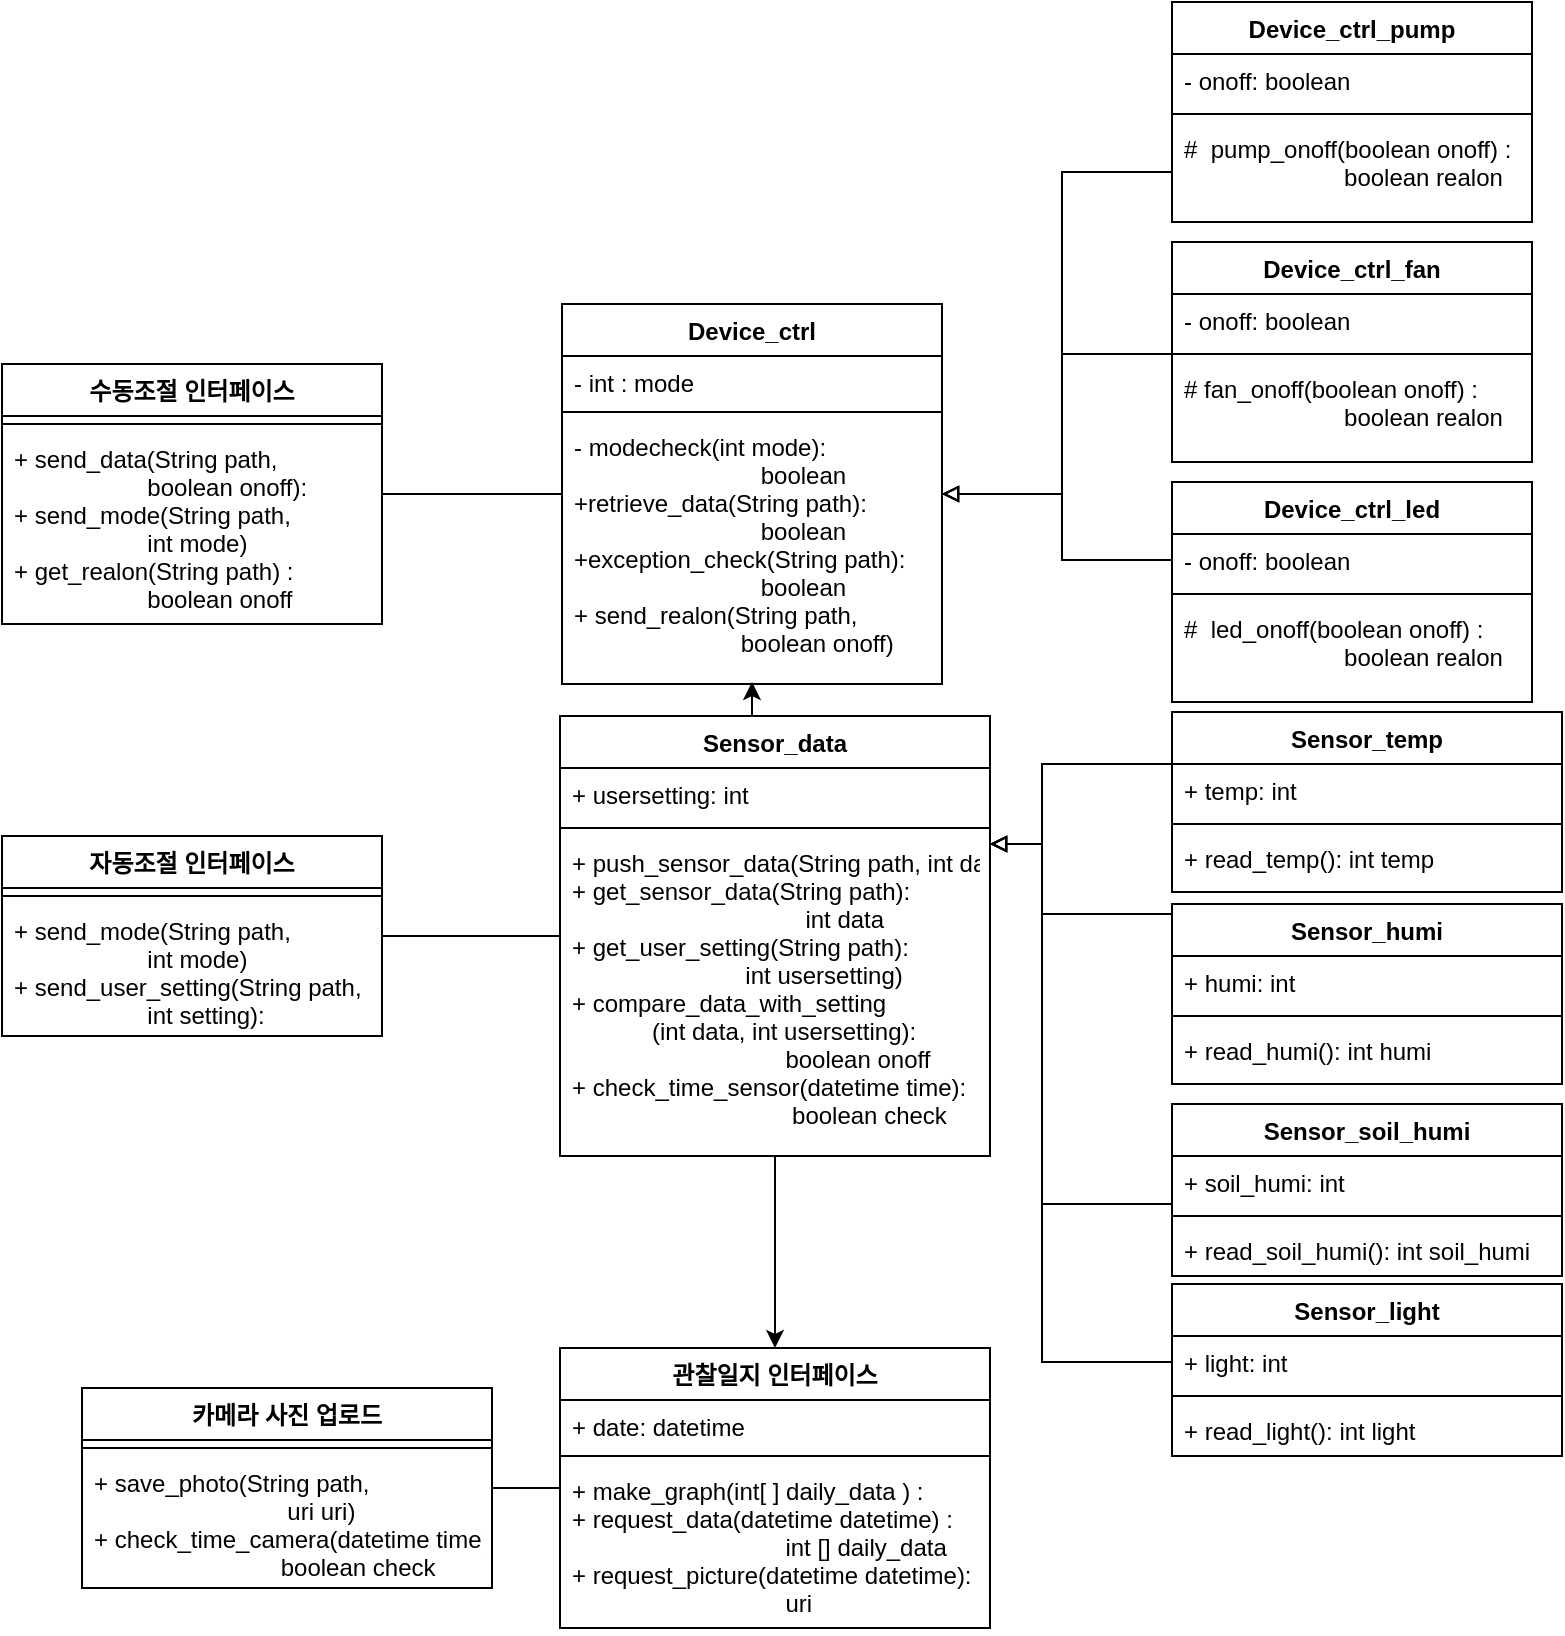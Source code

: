 <mxfile version="20.5.3" type="github">
  <diagram id="1XaObp9uDBfdOyjk7Z0H" name="페이지-1">
    <mxGraphModel dx="1725" dy="1650" grid="1" gridSize="10" guides="1" tooltips="1" connect="1" arrows="1" fold="1" page="1" pageScale="1" pageWidth="827" pageHeight="1169" math="0" shadow="0">
      <root>
        <mxCell id="0" />
        <mxCell id="1" parent="0" />
        <mxCell id="I86NcKJimPg6Q7xcF8Yh-32" style="edgeStyle=orthogonalEdgeStyle;rounded=0;orthogonalLoop=1;jettySize=auto;html=1;exitX=0.5;exitY=0;exitDx=0;exitDy=0;entryX=0.5;entryY=1;entryDx=0;entryDy=0;endArrow=classic;endFill=1;" parent="1" edge="1">
          <mxGeometry relative="1" as="geometry">
            <mxPoint x="-425" y="313" as="sourcePoint" />
            <mxPoint x="-425" y="279" as="targetPoint" />
          </mxGeometry>
        </mxCell>
        <mxCell id="k-zhsy2dJpIwOM4Q3zPo-12" value="관찰일지 인터페이스" style="swimlane;fontStyle=1;align=center;verticalAlign=top;childLayout=stackLayout;horizontal=1;startSize=26;horizontalStack=0;resizeParent=1;resizeParentMax=0;resizeLast=0;collapsible=1;marginBottom=0;" parent="1" vertex="1">
          <mxGeometry x="-521" y="612" width="215" height="140" as="geometry" />
        </mxCell>
        <mxCell id="k-zhsy2dJpIwOM4Q3zPo-13" value="+ date: datetime&#xa;" style="text;strokeColor=none;fillColor=none;align=left;verticalAlign=top;spacingLeft=4;spacingRight=4;overflow=hidden;rotatable=0;points=[[0,0.5],[1,0.5]];portConstraint=eastwest;" parent="k-zhsy2dJpIwOM4Q3zPo-12" vertex="1">
          <mxGeometry y="26" width="215" height="24" as="geometry" />
        </mxCell>
        <mxCell id="k-zhsy2dJpIwOM4Q3zPo-14" value="" style="line;strokeWidth=1;fillColor=none;align=left;verticalAlign=middle;spacingTop=-1;spacingLeft=3;spacingRight=3;rotatable=0;labelPosition=right;points=[];portConstraint=eastwest;strokeColor=inherit;" parent="k-zhsy2dJpIwOM4Q3zPo-12" vertex="1">
          <mxGeometry y="50" width="215" height="8" as="geometry" />
        </mxCell>
        <mxCell id="k-zhsy2dJpIwOM4Q3zPo-15" value="+ make_graph(int[ ] daily_data ) :&#xa;+ request_data(datetime datetime) : &#xa;                                int [] daily_data&#xa;+ request_picture(datetime datetime):&#xa;                                uri" style="text;strokeColor=none;fillColor=none;align=left;verticalAlign=top;spacingLeft=4;spacingRight=4;overflow=hidden;rotatable=0;points=[[0,0.5],[1,0.5]];portConstraint=eastwest;" parent="k-zhsy2dJpIwOM4Q3zPo-12" vertex="1">
          <mxGeometry y="58" width="215" height="82" as="geometry" />
        </mxCell>
        <mxCell id="4LXqGNSN8FMaUc9a0r_w-8" style="edgeStyle=orthogonalEdgeStyle;rounded=0;orthogonalLoop=1;jettySize=auto;html=1;exitX=0;exitY=0.25;exitDx=0;exitDy=0;endArrow=block;endFill=0;" parent="1" target="COGvVzHrgGLiA8UMYfeR-40" edge="1">
          <mxGeometry relative="1" as="geometry">
            <mxPoint x="-215" y="395" as="sourcePoint" />
            <mxPoint x="-345" y="423.0" as="targetPoint" />
            <Array as="points">
              <mxPoint x="-280" y="395" />
              <mxPoint x="-280" y="360" />
            </Array>
          </mxGeometry>
        </mxCell>
        <mxCell id="COGvVzHrgGLiA8UMYfeR-3" value="수동조절 인터페이스" style="swimlane;fontStyle=1;align=center;verticalAlign=top;childLayout=stackLayout;horizontal=1;startSize=26;horizontalStack=0;resizeParent=1;resizeParentMax=0;resizeLast=0;collapsible=1;marginBottom=0;" parent="1" vertex="1">
          <mxGeometry x="-800" y="120" width="190" height="130" as="geometry" />
        </mxCell>
        <mxCell id="COGvVzHrgGLiA8UMYfeR-5" value="" style="line;strokeWidth=1;fillColor=none;align=left;verticalAlign=middle;spacingTop=-1;spacingLeft=3;spacingRight=3;rotatable=0;labelPosition=right;points=[];portConstraint=eastwest;strokeColor=inherit;" parent="COGvVzHrgGLiA8UMYfeR-3" vertex="1">
          <mxGeometry y="26" width="190" height="8" as="geometry" />
        </mxCell>
        <mxCell id="COGvVzHrgGLiA8UMYfeR-6" value="+ send_data(String path, &#xa;                    boolean onoff):&#xa;+ send_mode(String path,&#xa;                    int mode)&#xa;+ get_realon(String path) :&#xa;                    boolean onoff" style="text;strokeColor=none;fillColor=none;align=left;verticalAlign=top;spacingLeft=4;spacingRight=4;overflow=hidden;rotatable=0;points=[[0,0.5],[1,0.5]];portConstraint=eastwest;" parent="COGvVzHrgGLiA8UMYfeR-3" vertex="1">
          <mxGeometry y="34" width="190" height="96" as="geometry" />
        </mxCell>
        <mxCell id="-yyil3zAyo45Y43qSCRm-5" style="edgeStyle=orthogonalEdgeStyle;rounded=0;orthogonalLoop=1;jettySize=auto;html=1;fontFamily=Helvetica;fontSize=12;fontColor=default;endArrow=none;endFill=0;" parent="1" source="COGvVzHrgGLiA8UMYfeR-13" target="COGvVzHrgGLiA8UMYfeR-3" edge="1">
          <mxGeometry relative="1" as="geometry" />
        </mxCell>
        <mxCell id="COGvVzHrgGLiA8UMYfeR-13" value="Device_ctrl" style="swimlane;fontStyle=1;align=center;verticalAlign=top;childLayout=stackLayout;horizontal=1;startSize=26;horizontalStack=0;resizeParent=1;resizeParentMax=0;resizeLast=0;collapsible=1;marginBottom=0;" parent="1" vertex="1">
          <mxGeometry x="-520" y="90" width="190" height="190" as="geometry" />
        </mxCell>
        <mxCell id="COGvVzHrgGLiA8UMYfeR-14" value="- int : mode&#xa;" style="text;strokeColor=none;fillColor=none;align=left;verticalAlign=top;spacingLeft=4;spacingRight=4;overflow=hidden;rotatable=0;points=[[0,0.5],[1,0.5]];portConstraint=eastwest;" parent="COGvVzHrgGLiA8UMYfeR-13" vertex="1">
          <mxGeometry y="26" width="190" height="24" as="geometry" />
        </mxCell>
        <mxCell id="COGvVzHrgGLiA8UMYfeR-15" value="" style="line;strokeWidth=1;fillColor=none;align=left;verticalAlign=middle;spacingTop=-1;spacingLeft=3;spacingRight=3;rotatable=0;labelPosition=right;points=[];portConstraint=eastwest;strokeColor=inherit;" parent="COGvVzHrgGLiA8UMYfeR-13" vertex="1">
          <mxGeometry y="50" width="190" height="8" as="geometry" />
        </mxCell>
        <mxCell id="COGvVzHrgGLiA8UMYfeR-16" value="- modecheck(int mode): &#xa;                            boolean&#xa;+retrieve_data(String path):&#xa;                            boolean&#xa;+exception_check(String path):&#xa;                            boolean&#xa;+ send_realon(String path,&#xa;                         boolean onoff)" style="text;strokeColor=none;fillColor=none;align=left;verticalAlign=top;spacingLeft=4;spacingRight=4;overflow=hidden;rotatable=0;points=[[0,0.5],[1,0.5]];portConstraint=eastwest;" parent="COGvVzHrgGLiA8UMYfeR-13" vertex="1">
          <mxGeometry y="58" width="190" height="132" as="geometry" />
        </mxCell>
        <mxCell id="COGvVzHrgGLiA8UMYfeR-18" value="자동조절 인터페이스" style="swimlane;fontStyle=1;align=center;verticalAlign=top;childLayout=stackLayout;horizontal=1;startSize=26;horizontalStack=0;resizeParent=1;resizeParentMax=0;resizeLast=0;collapsible=1;marginBottom=0;" parent="1" vertex="1">
          <mxGeometry x="-800" y="356" width="190" height="100" as="geometry" />
        </mxCell>
        <mxCell id="COGvVzHrgGLiA8UMYfeR-20" value="" style="line;strokeWidth=1;fillColor=none;align=left;verticalAlign=middle;spacingTop=-1;spacingLeft=3;spacingRight=3;rotatable=0;labelPosition=right;points=[];portConstraint=eastwest;strokeColor=inherit;" parent="COGvVzHrgGLiA8UMYfeR-18" vertex="1">
          <mxGeometry y="26" width="190" height="8" as="geometry" />
        </mxCell>
        <mxCell id="COGvVzHrgGLiA8UMYfeR-21" value="+ send_mode(String path,&#xa;                    int mode)&#xa;+ send_user_setting(String path,&#xa;                    int setting):" style="text;strokeColor=none;fillColor=none;align=left;verticalAlign=top;spacingLeft=4;spacingRight=4;overflow=hidden;rotatable=0;points=[[0,0.5],[1,0.5]];portConstraint=eastwest;" parent="COGvVzHrgGLiA8UMYfeR-18" vertex="1">
          <mxGeometry y="34" width="190" height="66" as="geometry" />
        </mxCell>
        <mxCell id="COGvVzHrgGLiA8UMYfeR-26" style="edgeStyle=orthogonalEdgeStyle;rounded=0;orthogonalLoop=1;jettySize=auto;html=1;endArrow=block;endFill=0;exitX=0;exitY=0.25;exitDx=0;exitDy=0;" parent="1" target="COGvVzHrgGLiA8UMYfeR-40" edge="1">
          <mxGeometry relative="1" as="geometry">
            <mxPoint x="-215" y="531" as="sourcePoint" />
            <mxPoint x="-345" y="423.0" as="targetPoint" />
            <Array as="points">
              <mxPoint x="-215" y="540" />
              <mxPoint x="-280" y="540" />
              <mxPoint x="-280" y="360" />
            </Array>
          </mxGeometry>
        </mxCell>
        <mxCell id="-yyil3zAyo45Y43qSCRm-4" style="edgeStyle=orthogonalEdgeStyle;rounded=0;orthogonalLoop=1;jettySize=auto;html=1;entryX=0.5;entryY=0;entryDx=0;entryDy=0;fontFamily=Helvetica;fontSize=12;fontColor=default;" parent="1" source="COGvVzHrgGLiA8UMYfeR-40" target="k-zhsy2dJpIwOM4Q3zPo-12" edge="1">
          <mxGeometry relative="1" as="geometry" />
        </mxCell>
        <mxCell id="COGvVzHrgGLiA8UMYfeR-40" value="Sensor_data" style="swimlane;fontStyle=1;align=center;verticalAlign=top;childLayout=stackLayout;horizontal=1;startSize=26;horizontalStack=0;resizeParent=1;resizeParentMax=0;resizeLast=0;collapsible=1;marginBottom=0;" parent="1" vertex="1">
          <mxGeometry x="-521" y="296" width="215" height="220" as="geometry" />
        </mxCell>
        <mxCell id="COGvVzHrgGLiA8UMYfeR-41" value="+ usersetting: int" style="text;strokeColor=none;fillColor=none;align=left;verticalAlign=top;spacingLeft=4;spacingRight=4;overflow=hidden;rotatable=0;points=[[0,0.5],[1,0.5]];portConstraint=eastwest;" parent="COGvVzHrgGLiA8UMYfeR-40" vertex="1">
          <mxGeometry y="26" width="215" height="26" as="geometry" />
        </mxCell>
        <mxCell id="COGvVzHrgGLiA8UMYfeR-42" value="" style="line;strokeWidth=1;fillColor=none;align=left;verticalAlign=middle;spacingTop=-1;spacingLeft=3;spacingRight=3;rotatable=0;labelPosition=right;points=[];portConstraint=eastwest;strokeColor=inherit;" parent="COGvVzHrgGLiA8UMYfeR-40" vertex="1">
          <mxGeometry y="52" width="215" height="8" as="geometry" />
        </mxCell>
        <mxCell id="COGvVzHrgGLiA8UMYfeR-43" value="+ push_sensor_data(String path, int data):&#xa;+ get_sensor_data(String path):&#xa;                                   int data&#xa;+ get_user_setting(String path):&#xa;                          int usersetting)&#xa;+ compare_data_with_setting&#xa;            (int data, int usersetting):&#xa;                                boolean onoff&#xa;+ check_time_sensor(datetime time):&#xa;                                 boolean check" style="text;strokeColor=none;fillColor=none;align=left;verticalAlign=top;spacingLeft=4;spacingRight=4;overflow=hidden;rotatable=0;points=[[0,0.5],[1,0.5]];portConstraint=eastwest;" parent="COGvVzHrgGLiA8UMYfeR-40" vertex="1">
          <mxGeometry y="60" width="215" height="160" as="geometry" />
        </mxCell>
        <mxCell id="4LXqGNSN8FMaUc9a0r_w-10" style="edgeStyle=orthogonalEdgeStyle;rounded=0;orthogonalLoop=1;jettySize=auto;html=1;endArrow=block;endFill=0;exitX=0;exitY=0.25;exitDx=0;exitDy=0;" parent="1" target="COGvVzHrgGLiA8UMYfeR-43" edge="1">
          <mxGeometry relative="1" as="geometry">
            <mxPoint x="-215" y="320" as="sourcePoint" />
            <mxPoint x="-345" y="374.0" as="targetPoint" />
            <Array as="points">
              <mxPoint x="-280" y="320" />
              <mxPoint x="-280" y="360" />
            </Array>
          </mxGeometry>
        </mxCell>
        <mxCell id="COGvVzHrgGLiA8UMYfeR-48" style="edgeStyle=orthogonalEdgeStyle;rounded=0;orthogonalLoop=1;jettySize=auto;html=1;endArrow=none;endFill=0;" parent="1" source="COGvVzHrgGLiA8UMYfeR-44" target="k-zhsy2dJpIwOM4Q3zPo-12" edge="1">
          <mxGeometry relative="1" as="geometry" />
        </mxCell>
        <mxCell id="COGvVzHrgGLiA8UMYfeR-44" value="카메라 사진 업로드" style="swimlane;fontStyle=1;align=center;verticalAlign=top;childLayout=stackLayout;horizontal=1;startSize=26;horizontalStack=0;resizeParent=1;resizeParentMax=0;resizeLast=0;collapsible=1;marginBottom=0;" parent="1" vertex="1">
          <mxGeometry x="-760" y="632" width="205" height="100" as="geometry" />
        </mxCell>
        <mxCell id="COGvVzHrgGLiA8UMYfeR-46" value="" style="line;strokeWidth=1;fillColor=none;align=left;verticalAlign=middle;spacingTop=-1;spacingLeft=3;spacingRight=3;rotatable=0;labelPosition=right;points=[];portConstraint=eastwest;strokeColor=inherit;" parent="COGvVzHrgGLiA8UMYfeR-44" vertex="1">
          <mxGeometry y="26" width="205" height="8" as="geometry" />
        </mxCell>
        <mxCell id="COGvVzHrgGLiA8UMYfeR-47" value="+ save_photo(String path,&#xa;                             uri uri)&#xa;+ check_time_camera(datetime time):&#xa;                            boolean check&#xa;" style="text;strokeColor=none;fillColor=none;align=left;verticalAlign=top;spacingLeft=4;spacingRight=4;overflow=hidden;rotatable=0;points=[[0,0.5],[1,0.5]];portConstraint=eastwest;" parent="COGvVzHrgGLiA8UMYfeR-44" vertex="1">
          <mxGeometry y="34" width="205" height="66" as="geometry" />
        </mxCell>
        <mxCell id="COGvVzHrgGLiA8UMYfeR-49" style="edgeStyle=orthogonalEdgeStyle;rounded=0;orthogonalLoop=1;jettySize=auto;html=1;endArrow=none;endFill=0;" parent="1" source="COGvVzHrgGLiA8UMYfeR-40" target="COGvVzHrgGLiA8UMYfeR-18" edge="1">
          <mxGeometry relative="1" as="geometry" />
        </mxCell>
        <mxCell id="8RBWuSqqxKw9ioQYmUUL-1" value="Sensor_temp" style="swimlane;fontStyle=1;align=center;verticalAlign=top;childLayout=stackLayout;horizontal=1;startSize=26;horizontalStack=0;resizeParent=1;resizeParentMax=0;resizeLast=0;collapsible=1;marginBottom=0;" parent="1" vertex="1">
          <mxGeometry x="-215" y="294" width="195" height="90" as="geometry" />
        </mxCell>
        <mxCell id="8RBWuSqqxKw9ioQYmUUL-2" value="+ temp: int" style="text;strokeColor=none;fillColor=none;align=left;verticalAlign=top;spacingLeft=4;spacingRight=4;overflow=hidden;rotatable=0;points=[[0,0.5],[1,0.5]];portConstraint=eastwest;" parent="8RBWuSqqxKw9ioQYmUUL-1" vertex="1">
          <mxGeometry y="26" width="195" height="26" as="geometry" />
        </mxCell>
        <mxCell id="8RBWuSqqxKw9ioQYmUUL-3" value="" style="line;strokeWidth=1;fillColor=none;align=left;verticalAlign=middle;spacingTop=-1;spacingLeft=3;spacingRight=3;rotatable=0;labelPosition=right;points=[];portConstraint=eastwest;strokeColor=inherit;" parent="8RBWuSqqxKw9ioQYmUUL-1" vertex="1">
          <mxGeometry y="52" width="195" height="8" as="geometry" />
        </mxCell>
        <mxCell id="8RBWuSqqxKw9ioQYmUUL-4" value="+ read_temp(): int temp" style="text;strokeColor=none;fillColor=none;align=left;verticalAlign=top;spacingLeft=4;spacingRight=4;overflow=hidden;rotatable=0;points=[[0,0.5],[1,0.5]];portConstraint=eastwest;" parent="8RBWuSqqxKw9ioQYmUUL-1" vertex="1">
          <mxGeometry y="60" width="195" height="30" as="geometry" />
        </mxCell>
        <mxCell id="8RBWuSqqxKw9ioQYmUUL-5" value="Sensor_humi" style="swimlane;fontStyle=1;align=center;verticalAlign=top;childLayout=stackLayout;horizontal=1;startSize=26;horizontalStack=0;resizeParent=1;resizeParentMax=0;resizeLast=0;collapsible=1;marginBottom=0;" parent="1" vertex="1">
          <mxGeometry x="-215" y="390" width="195" height="90" as="geometry" />
        </mxCell>
        <mxCell id="8RBWuSqqxKw9ioQYmUUL-6" value="+ humi: int" style="text;strokeColor=none;fillColor=none;align=left;verticalAlign=top;spacingLeft=4;spacingRight=4;overflow=hidden;rotatable=0;points=[[0,0.5],[1,0.5]];portConstraint=eastwest;" parent="8RBWuSqqxKw9ioQYmUUL-5" vertex="1">
          <mxGeometry y="26" width="195" height="26" as="geometry" />
        </mxCell>
        <mxCell id="8RBWuSqqxKw9ioQYmUUL-7" value="" style="line;strokeWidth=1;fillColor=none;align=left;verticalAlign=middle;spacingTop=-1;spacingLeft=3;spacingRight=3;rotatable=0;labelPosition=right;points=[];portConstraint=eastwest;strokeColor=inherit;" parent="8RBWuSqqxKw9ioQYmUUL-5" vertex="1">
          <mxGeometry y="52" width="195" height="8" as="geometry" />
        </mxCell>
        <mxCell id="8RBWuSqqxKw9ioQYmUUL-8" value="+ read_humi(): int humi" style="text;strokeColor=none;fillColor=none;align=left;verticalAlign=top;spacingLeft=4;spacingRight=4;overflow=hidden;rotatable=0;points=[[0,0.5],[1,0.5]];portConstraint=eastwest;" parent="8RBWuSqqxKw9ioQYmUUL-5" vertex="1">
          <mxGeometry y="60" width="195" height="30" as="geometry" />
        </mxCell>
        <mxCell id="8RBWuSqqxKw9ioQYmUUL-9" value="Sensor_soil_humi" style="swimlane;fontStyle=1;align=center;verticalAlign=top;childLayout=stackLayout;horizontal=1;startSize=26;horizontalStack=0;resizeParent=1;resizeParentMax=0;resizeLast=0;collapsible=1;marginBottom=0;" parent="1" vertex="1">
          <mxGeometry x="-215" y="490" width="195" height="86" as="geometry" />
        </mxCell>
        <mxCell id="8RBWuSqqxKw9ioQYmUUL-10" value="+ soil_humi: int" style="text;strokeColor=none;fillColor=none;align=left;verticalAlign=top;spacingLeft=4;spacingRight=4;overflow=hidden;rotatable=0;points=[[0,0.5],[1,0.5]];portConstraint=eastwest;" parent="8RBWuSqqxKw9ioQYmUUL-9" vertex="1">
          <mxGeometry y="26" width="195" height="26" as="geometry" />
        </mxCell>
        <mxCell id="8RBWuSqqxKw9ioQYmUUL-11" value="" style="line;strokeWidth=1;fillColor=none;align=left;verticalAlign=middle;spacingTop=-1;spacingLeft=3;spacingRight=3;rotatable=0;labelPosition=right;points=[];portConstraint=eastwest;strokeColor=inherit;" parent="8RBWuSqqxKw9ioQYmUUL-9" vertex="1">
          <mxGeometry y="52" width="195" height="8" as="geometry" />
        </mxCell>
        <mxCell id="8RBWuSqqxKw9ioQYmUUL-12" value="+ read_soil_humi(): int soil_humi" style="text;strokeColor=none;fillColor=none;align=left;verticalAlign=top;spacingLeft=4;spacingRight=4;overflow=hidden;rotatable=0;points=[[0,0.5],[1,0.5]];portConstraint=eastwest;" parent="8RBWuSqqxKw9ioQYmUUL-9" vertex="1">
          <mxGeometry y="60" width="195" height="26" as="geometry" />
        </mxCell>
        <mxCell id="8RBWuSqqxKw9ioQYmUUL-13" value="Sensor_light" style="swimlane;fontStyle=1;align=center;verticalAlign=top;childLayout=stackLayout;horizontal=1;startSize=26;horizontalStack=0;resizeParent=1;resizeParentMax=0;resizeLast=0;collapsible=1;marginBottom=0;" parent="1" vertex="1">
          <mxGeometry x="-215" y="580" width="195" height="86" as="geometry" />
        </mxCell>
        <mxCell id="8RBWuSqqxKw9ioQYmUUL-14" value="+ light: int" style="text;strokeColor=none;fillColor=none;align=left;verticalAlign=top;spacingLeft=4;spacingRight=4;overflow=hidden;rotatable=0;points=[[0,0.5],[1,0.5]];portConstraint=eastwest;" parent="8RBWuSqqxKw9ioQYmUUL-13" vertex="1">
          <mxGeometry y="26" width="195" height="26" as="geometry" />
        </mxCell>
        <mxCell id="8RBWuSqqxKw9ioQYmUUL-15" value="" style="line;strokeWidth=1;fillColor=none;align=left;verticalAlign=middle;spacingTop=-1;spacingLeft=3;spacingRight=3;rotatable=0;labelPosition=right;points=[];portConstraint=eastwest;strokeColor=inherit;" parent="8RBWuSqqxKw9ioQYmUUL-13" vertex="1">
          <mxGeometry y="52" width="195" height="8" as="geometry" />
        </mxCell>
        <mxCell id="8RBWuSqqxKw9ioQYmUUL-16" value="+ read_light(): int light" style="text;strokeColor=none;fillColor=none;align=left;verticalAlign=top;spacingLeft=4;spacingRight=4;overflow=hidden;rotatable=0;points=[[0,0.5],[1,0.5]];portConstraint=eastwest;" parent="8RBWuSqqxKw9ioQYmUUL-13" vertex="1">
          <mxGeometry y="60" width="195" height="26" as="geometry" />
        </mxCell>
        <mxCell id="8RBWuSqqxKw9ioQYmUUL-17" style="edgeStyle=orthogonalEdgeStyle;rounded=0;orthogonalLoop=1;jettySize=auto;html=1;endArrow=block;endFill=0;" parent="1" source="8RBWuSqqxKw9ioQYmUUL-14" target="COGvVzHrgGLiA8UMYfeR-43" edge="1">
          <mxGeometry relative="1" as="geometry">
            <Array as="points">
              <mxPoint x="-280" y="619" />
              <mxPoint x="-280" y="360" />
            </Array>
          </mxGeometry>
        </mxCell>
        <mxCell id="nRhzsG0CF68kab8Yw5xL-2" value="Device_ctrl_pump" style="swimlane;fontStyle=1;align=center;verticalAlign=top;childLayout=stackLayout;horizontal=1;startSize=26;horizontalStack=0;resizeParent=1;resizeParentMax=0;resizeLast=0;collapsible=1;marginBottom=0;" vertex="1" parent="1">
          <mxGeometry x="-215" y="-61" width="180" height="110" as="geometry" />
        </mxCell>
        <mxCell id="nRhzsG0CF68kab8Yw5xL-3" value="- onoff: boolean" style="text;strokeColor=none;fillColor=none;align=left;verticalAlign=top;spacingLeft=4;spacingRight=4;overflow=hidden;rotatable=0;points=[[0,0.5],[1,0.5]];portConstraint=eastwest;" vertex="1" parent="nRhzsG0CF68kab8Yw5xL-2">
          <mxGeometry y="26" width="180" height="26" as="geometry" />
        </mxCell>
        <mxCell id="nRhzsG0CF68kab8Yw5xL-4" value="" style="line;strokeWidth=1;fillColor=none;align=left;verticalAlign=middle;spacingTop=-1;spacingLeft=3;spacingRight=3;rotatable=0;labelPosition=right;points=[];portConstraint=eastwest;strokeColor=inherit;" vertex="1" parent="nRhzsG0CF68kab8Yw5xL-2">
          <mxGeometry y="52" width="180" height="8" as="geometry" />
        </mxCell>
        <mxCell id="nRhzsG0CF68kab8Yw5xL-5" value="#  pump_onoff(boolean onoff) :&#xa;                        boolean realon " style="text;strokeColor=none;fillColor=none;align=left;verticalAlign=top;spacingLeft=4;spacingRight=4;overflow=hidden;rotatable=0;points=[[0,0.5],[1,0.5]];portConstraint=eastwest;" vertex="1" parent="nRhzsG0CF68kab8Yw5xL-2">
          <mxGeometry y="60" width="180" height="50" as="geometry" />
        </mxCell>
        <mxCell id="nRhzsG0CF68kab8Yw5xL-6" value="Device_ctrl_fan" style="swimlane;fontStyle=1;align=center;verticalAlign=top;childLayout=stackLayout;horizontal=1;startSize=26;horizontalStack=0;resizeParent=1;resizeParentMax=0;resizeLast=0;collapsible=1;marginBottom=0;" vertex="1" parent="1">
          <mxGeometry x="-215" y="59" width="180" height="110" as="geometry" />
        </mxCell>
        <mxCell id="nRhzsG0CF68kab8Yw5xL-7" value="- onoff: boolean" style="text;strokeColor=none;fillColor=none;align=left;verticalAlign=top;spacingLeft=4;spacingRight=4;overflow=hidden;rotatable=0;points=[[0,0.5],[1,0.5]];portConstraint=eastwest;" vertex="1" parent="nRhzsG0CF68kab8Yw5xL-6">
          <mxGeometry y="26" width="180" height="26" as="geometry" />
        </mxCell>
        <mxCell id="nRhzsG0CF68kab8Yw5xL-8" value="" style="line;strokeWidth=1;fillColor=none;align=left;verticalAlign=middle;spacingTop=-1;spacingLeft=3;spacingRight=3;rotatable=0;labelPosition=right;points=[];portConstraint=eastwest;strokeColor=inherit;" vertex="1" parent="nRhzsG0CF68kab8Yw5xL-6">
          <mxGeometry y="52" width="180" height="8" as="geometry" />
        </mxCell>
        <mxCell id="nRhzsG0CF68kab8Yw5xL-9" value="# fan_onoff(boolean onoff) :&#xa;                        boolean realon " style="text;strokeColor=none;fillColor=none;align=left;verticalAlign=top;spacingLeft=4;spacingRight=4;overflow=hidden;rotatable=0;points=[[0,0.5],[1,0.5]];portConstraint=eastwest;" vertex="1" parent="nRhzsG0CF68kab8Yw5xL-6">
          <mxGeometry y="60" width="180" height="50" as="geometry" />
        </mxCell>
        <mxCell id="nRhzsG0CF68kab8Yw5xL-10" value="Device_ctrl_led" style="swimlane;fontStyle=1;align=center;verticalAlign=top;childLayout=stackLayout;horizontal=1;startSize=26;horizontalStack=0;resizeParent=1;resizeParentMax=0;resizeLast=0;collapsible=1;marginBottom=0;" vertex="1" parent="1">
          <mxGeometry x="-215" y="179" width="180" height="110" as="geometry" />
        </mxCell>
        <mxCell id="nRhzsG0CF68kab8Yw5xL-11" value="- onoff: boolean" style="text;strokeColor=none;fillColor=none;align=left;verticalAlign=top;spacingLeft=4;spacingRight=4;overflow=hidden;rotatable=0;points=[[0,0.5],[1,0.5]];portConstraint=eastwest;" vertex="1" parent="nRhzsG0CF68kab8Yw5xL-10">
          <mxGeometry y="26" width="180" height="26" as="geometry" />
        </mxCell>
        <mxCell id="nRhzsG0CF68kab8Yw5xL-12" value="" style="line;strokeWidth=1;fillColor=none;align=left;verticalAlign=middle;spacingTop=-1;spacingLeft=3;spacingRight=3;rotatable=0;labelPosition=right;points=[];portConstraint=eastwest;strokeColor=inherit;" vertex="1" parent="nRhzsG0CF68kab8Yw5xL-10">
          <mxGeometry y="52" width="180" height="8" as="geometry" />
        </mxCell>
        <mxCell id="nRhzsG0CF68kab8Yw5xL-13" value="#  led_onoff(boolean onoff) :&#xa;                        boolean realon " style="text;strokeColor=none;fillColor=none;align=left;verticalAlign=top;spacingLeft=4;spacingRight=4;overflow=hidden;rotatable=0;points=[[0,0.5],[1,0.5]];portConstraint=eastwest;" vertex="1" parent="nRhzsG0CF68kab8Yw5xL-10">
          <mxGeometry y="60" width="180" height="50" as="geometry" />
        </mxCell>
        <mxCell id="nRhzsG0CF68kab8Yw5xL-14" style="edgeStyle=orthogonalEdgeStyle;rounded=0;orthogonalLoop=1;jettySize=auto;html=1;endArrow=block;endFill=0;" edge="1" parent="1" source="nRhzsG0CF68kab8Yw5xL-5" target="COGvVzHrgGLiA8UMYfeR-13">
          <mxGeometry relative="1" as="geometry">
            <Array as="points">
              <mxPoint x="-270" y="24" />
              <mxPoint x="-270" y="185" />
            </Array>
          </mxGeometry>
        </mxCell>
        <mxCell id="nRhzsG0CF68kab8Yw5xL-15" style="edgeStyle=orthogonalEdgeStyle;rounded=0;orthogonalLoop=1;jettySize=auto;html=1;endArrow=block;endFill=0;" edge="1" parent="1" source="nRhzsG0CF68kab8Yw5xL-8" target="COGvVzHrgGLiA8UMYfeR-13">
          <mxGeometry relative="1" as="geometry">
            <Array as="points">
              <mxPoint x="-270" y="115" />
              <mxPoint x="-270" y="185" />
            </Array>
          </mxGeometry>
        </mxCell>
        <mxCell id="nRhzsG0CF68kab8Yw5xL-16" style="edgeStyle=orthogonalEdgeStyle;rounded=0;orthogonalLoop=1;jettySize=auto;html=1;endArrow=block;endFill=0;" edge="1" parent="1" source="nRhzsG0CF68kab8Yw5xL-11" target="COGvVzHrgGLiA8UMYfeR-13">
          <mxGeometry relative="1" as="geometry">
            <Array as="points">
              <mxPoint x="-270" y="218" />
              <mxPoint x="-270" y="185" />
            </Array>
          </mxGeometry>
        </mxCell>
      </root>
    </mxGraphModel>
  </diagram>
</mxfile>

